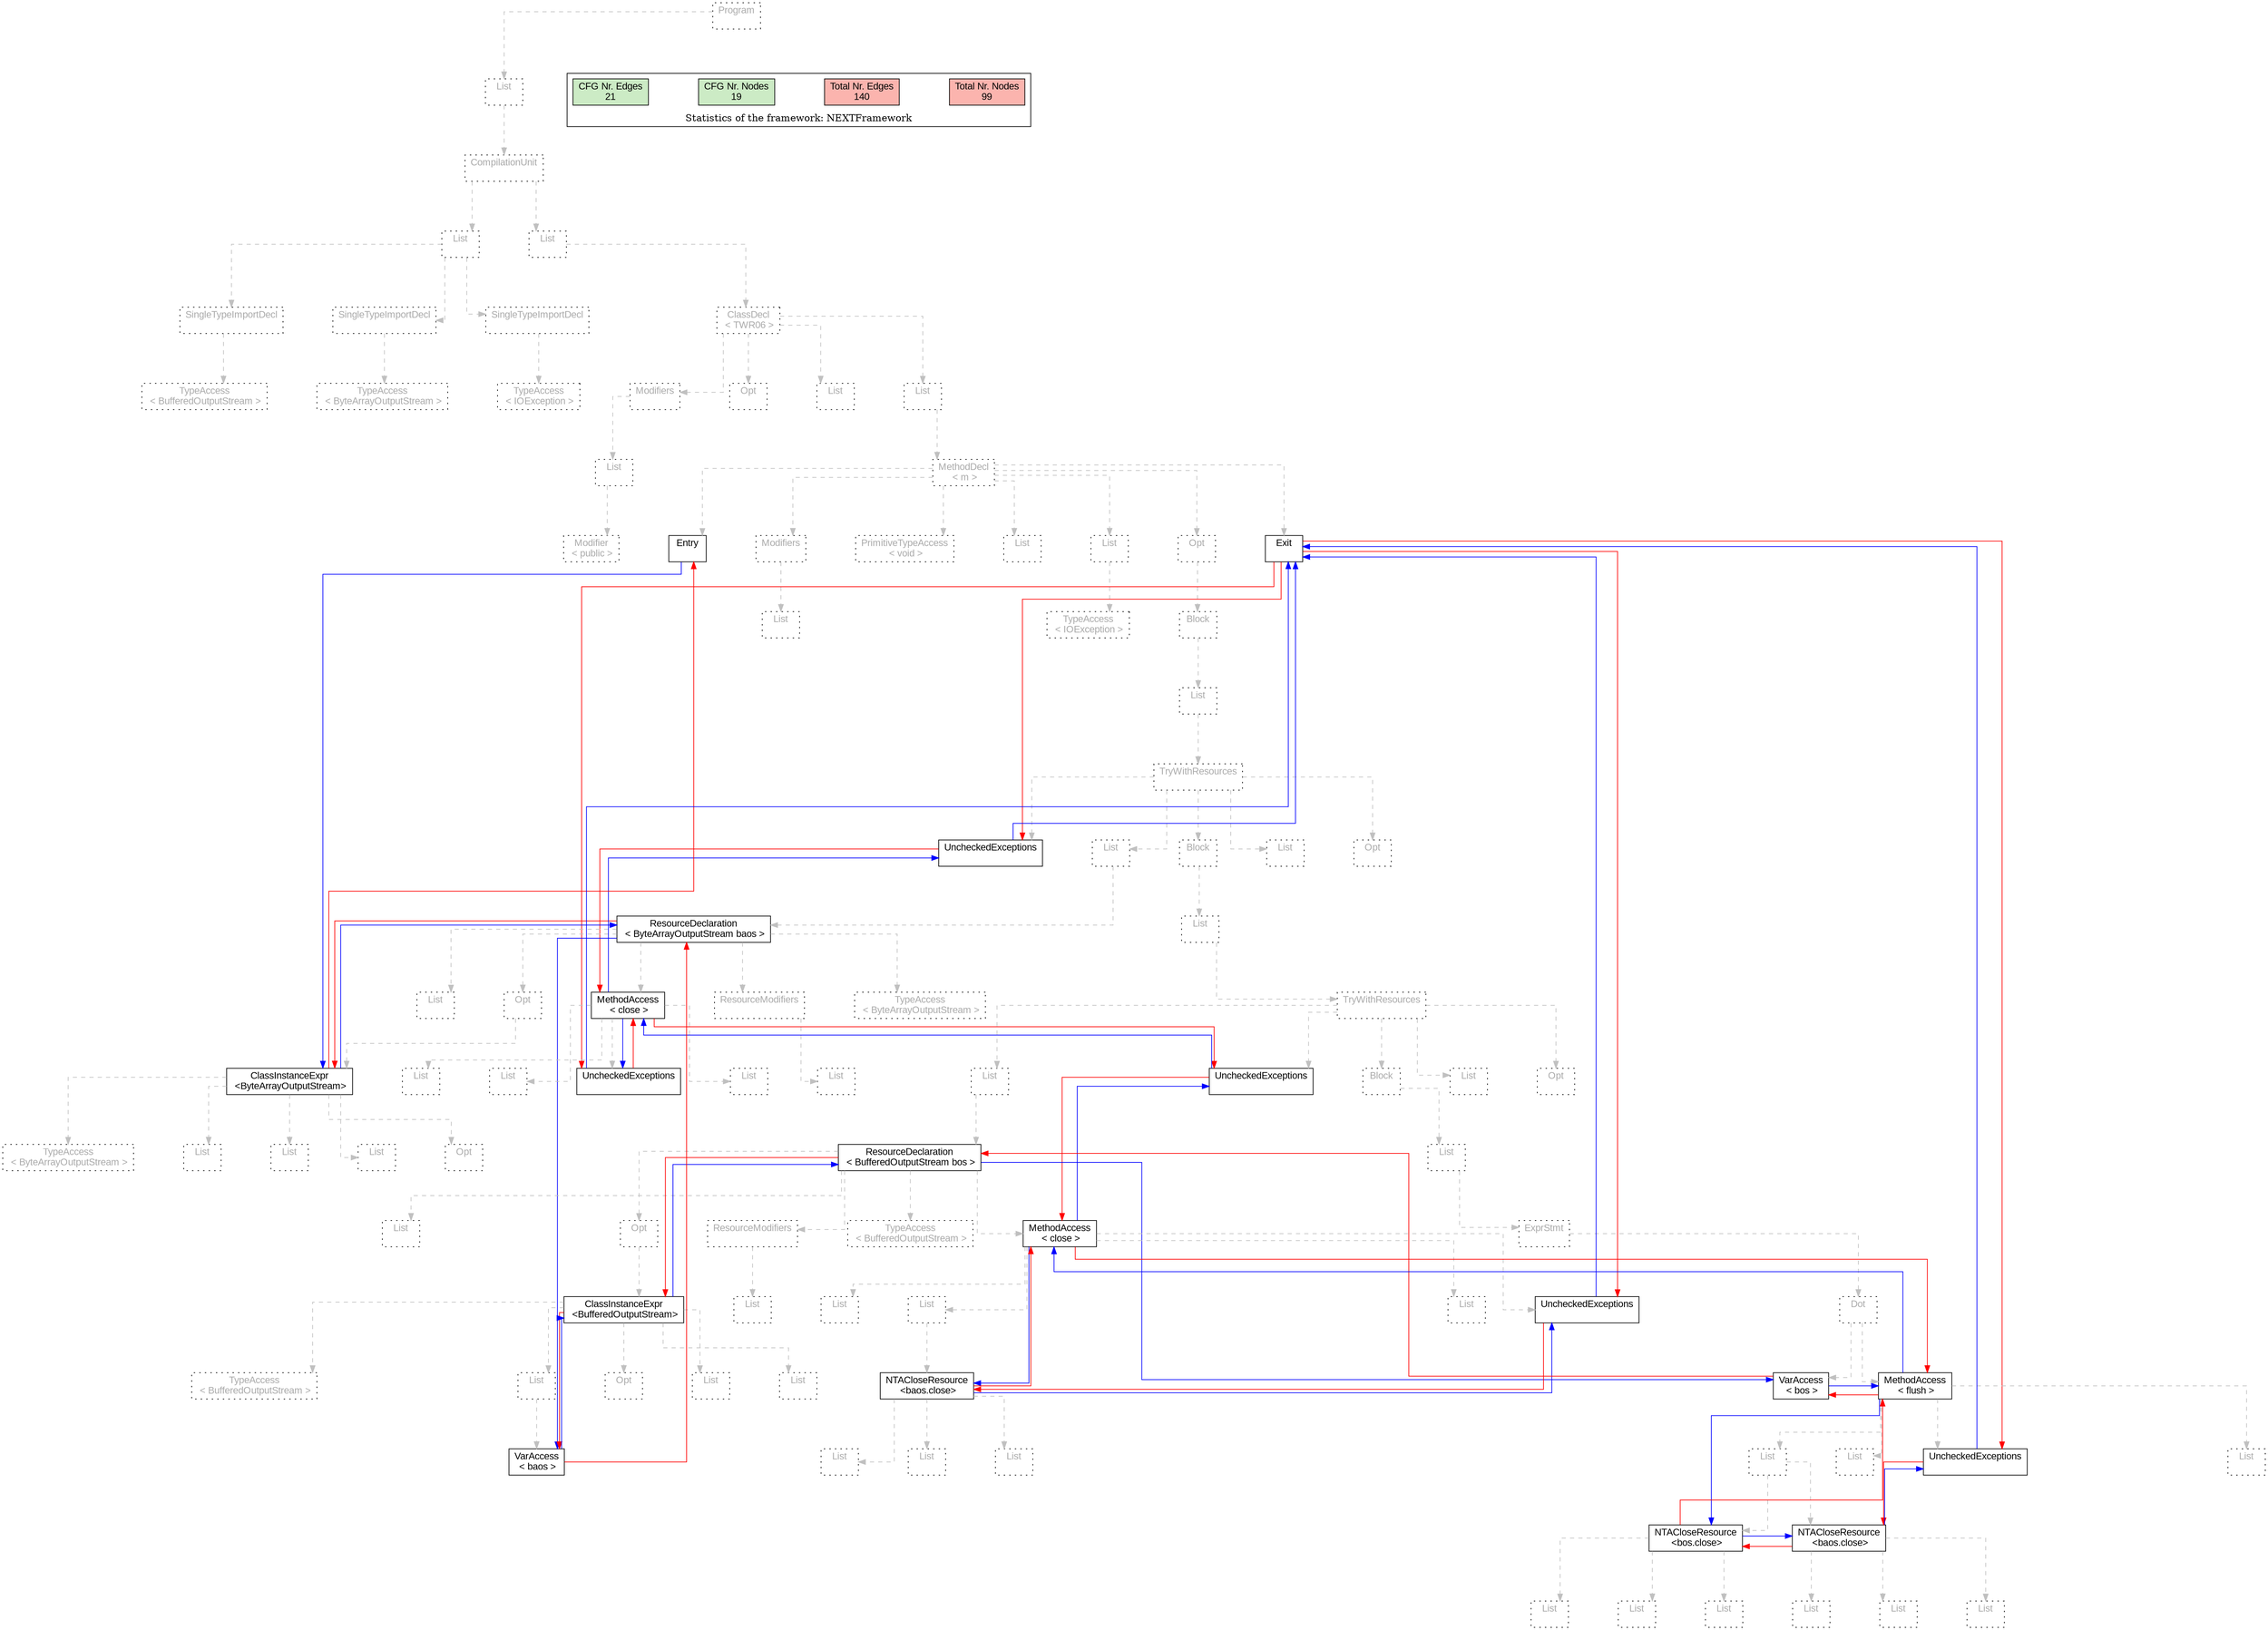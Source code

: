 digraph G {
graph [splines=ortho, nodesep="1", ranksep="1"]
node [shape=rect, fontname=Arial];
{ rank = same; "Program[0]"}
{ rank = same; "List[1]"}
{ rank = same; "CompilationUnit[2]"}
{ rank = same; "List[3]"; "List[10]"}
{ rank = same; "SingleTypeImportDecl[4]"; "SingleTypeImportDecl[6]"; "SingleTypeImportDecl[8]"; "ClassDecl[11]"}
{ rank = same; "TypeAccess[5]"; "TypeAccess[7]"; "TypeAccess[9]"; "Modifiers[12]"; "Opt[15]"; "List[16]"; "List[17]"}
{ rank = same; "List[13]"; "MethodDecl[18]"}
{ rank = same; "Modifier[14]"; "Entry[19]"; "Modifiers[20]"; "PrimitiveTypeAccess[22]"; "List[23]"; "List[24]"; "Opt[26]"; "Exit[27]"}
{ rank = same; "List[21]"; "TypeAccess[25]"; "Block[27]"}
{ rank = same; "List[28]"}
{ rank = same; "TryWithResources[29]"}
{ rank = same; "List[30]"; "Block[48]"; "List[95]"; "Opt[96]"; "UncheckedExceptions[97]"}
{ rank = same; "ResourceDeclaration[31]"; "List[49]"}
{ rank = same; "List[37]"; "Opt[38]"; "ResourceModifiers[45]"; "TypeAccess[47]"; "MethodAccess[32]"; "TryWithResources[50]"}
{ rank = same; "ClassInstanceExpr[39]"; "List[46]"; "List[34]"; "List[35]"; "List[36]"; "UncheckedExceptions[33]"; "List[51]"; "Block[74]"; "List[92]"; "Opt[93]"; "UncheckedExceptions[94]"}
{ rank = same; "TypeAccess[40]"; "List[41]"; "Opt[42]"; "List[43]"; "List[44]"; "ResourceDeclaration[52]"; "List[75]"}
{ rank = same; "List[62]"; "Opt[63]"; "ResourceModifiers[71]"; "TypeAccess[73]"; "MethodAccess[53]"; "ExprStmt[76]"}
{ rank = same; "ClassInstanceExpr[64]"; "List[72]"; "List[55]"; "List[56]"; "List[61]"; "UncheckedExceptions[54]"; "Dot[77]"}
{ rank = same; "TypeAccess[65]"; "List[66]"; "Opt[68]"; "List[69]"; "List[70]"; "NTACloseResource[57]"; "VarAccess[78]"; "MethodAccess[79]"}
{ rank = same; "VarAccess[67]"; "List[58]"; "List[59]"; "List[60]"; "List[81]"; "List[82]"; "List[91]"; "UncheckedExceptions[80]"}
{ rank = same; "NTACloseResource[83]"; "NTACloseResource[87]"}
{ rank = same; "List[84]"; "List[85]"; "List[86]"; "List[88]"; "List[89]"; "List[90]"}
"Program[0]" [label="Program\n ", style= dotted   fillcolor="#eeeeee" fontcolor="#aaaaaa"  ]
"List[1]" [label="List\n ", style= dotted   fillcolor="#eeeeee" fontcolor="#aaaaaa"  ]
"CompilationUnit[2]" [label="CompilationUnit\n ", style= dotted   fillcolor="#eeeeee" fontcolor="#aaaaaa"  ]
"List[3]" [label="List\n ", style= dotted   fillcolor="#eeeeee" fontcolor="#aaaaaa"  ]
"SingleTypeImportDecl[4]" [label="SingleTypeImportDecl\n ", style= dotted   fillcolor="#eeeeee" fontcolor="#aaaaaa"  ]
"TypeAccess[5]" [label="TypeAccess\n < BufferedOutputStream >", style= dotted   fillcolor="#eeeeee" fontcolor="#aaaaaa"  ]
"SingleTypeImportDecl[6]" [label="SingleTypeImportDecl\n ", style= dotted   fillcolor="#eeeeee" fontcolor="#aaaaaa"  ]
"TypeAccess[7]" [label="TypeAccess\n < ByteArrayOutputStream >", style= dotted   fillcolor="#eeeeee" fontcolor="#aaaaaa"  ]
"SingleTypeImportDecl[8]" [label="SingleTypeImportDecl\n ", style= dotted   fillcolor="#eeeeee" fontcolor="#aaaaaa"  ]
"TypeAccess[9]" [label="TypeAccess\n < IOException >", style= dotted   fillcolor="#eeeeee" fontcolor="#aaaaaa"  ]
"List[10]" [label="List\n ", style= dotted   fillcolor="#eeeeee" fontcolor="#aaaaaa"  ]
"ClassDecl[11]" [label="ClassDecl\n < TWR06 >", style= dotted   fillcolor="#eeeeee" fontcolor="#aaaaaa"  ]
"Modifiers[12]" [label="Modifiers\n ", style= dotted   fillcolor="#eeeeee" fontcolor="#aaaaaa"  ]
"List[13]" [label="List\n ", style= dotted   fillcolor="#eeeeee" fontcolor="#aaaaaa"  ]
"Modifier[14]" [label="Modifier\n < public >", style= dotted   fillcolor="#eeeeee" fontcolor="#aaaaaa"  ]
"Opt[15]" [label="Opt\n ", style= dotted   fillcolor="#eeeeee" fontcolor="#aaaaaa"  ]
"List[16]" [label="List\n ", style= dotted   fillcolor="#eeeeee" fontcolor="#aaaaaa"  ]
"List[17]" [label="List\n ", style= dotted   fillcolor="#eeeeee" fontcolor="#aaaaaa"  ]
"MethodDecl[18]" [label="MethodDecl\n < m >", style= dotted   fillcolor="#eeeeee" fontcolor="#aaaaaa"  ]
"Entry[19]" [label="Entry\n ", fillcolor=white   style=filled  ]
"Modifiers[20]" [label="Modifiers\n ", style= dotted   fillcolor="#eeeeee" fontcolor="#aaaaaa"  ]
"List[21]" [label="List\n ", style= dotted   fillcolor="#eeeeee" fontcolor="#aaaaaa"  ]
"PrimitiveTypeAccess[22]" [label="PrimitiveTypeAccess\n < void >", style= dotted   fillcolor="#eeeeee" fontcolor="#aaaaaa"  ]
"List[23]" [label="List\n ", style= dotted   fillcolor="#eeeeee" fontcolor="#aaaaaa"  ]
"List[24]" [label="List\n ", style= dotted   fillcolor="#eeeeee" fontcolor="#aaaaaa"  ]
"TypeAccess[25]" [label="TypeAccess\n < IOException >", style= dotted   fillcolor="#eeeeee" fontcolor="#aaaaaa"  ]
"Opt[26]" [label="Opt\n ", style= dotted   fillcolor="#eeeeee" fontcolor="#aaaaaa"  ]
"Block[27]" [label="Block\n ", style= dotted   fillcolor="#eeeeee" fontcolor="#aaaaaa"  ]
"List[28]" [label="List\n ", style= dotted   fillcolor="#eeeeee" fontcolor="#aaaaaa"  ]
"TryWithResources[29]" [label="TryWithResources\n ", style= dotted   fillcolor="#eeeeee" fontcolor="#aaaaaa"  ]
"List[30]" [label="List\n ", style= dotted   fillcolor="#eeeeee" fontcolor="#aaaaaa"  ]
"ResourceDeclaration[31]" [label="ResourceDeclaration\n < ByteArrayOutputStream baos >", fillcolor=white   style=filled  ]
"List[37]" [label="List\n ", style= dotted   fillcolor="#eeeeee" fontcolor="#aaaaaa"  ]
"Opt[38]" [label="Opt\n ", style= dotted   fillcolor="#eeeeee" fontcolor="#aaaaaa"  ]
"ClassInstanceExpr[39]" [label="ClassInstanceExpr\n <ByteArrayOutputStream>", fillcolor=white   style=filled  ]
"TypeAccess[40]" [label="TypeAccess\n < ByteArrayOutputStream >", style= dotted   fillcolor="#eeeeee" fontcolor="#aaaaaa"  ]
"List[41]" [label="List\n ", style= dotted   fillcolor="#eeeeee" fontcolor="#aaaaaa"  ]
"Opt[42]" [label="Opt\n ", style= dotted   fillcolor="#eeeeee" fontcolor="#aaaaaa"  ]
"List[43]" [label="List\n ", style= dotted   fillcolor="#eeeeee" fontcolor="#aaaaaa"  ]
"List[44]" [label="List\n ", style= dotted   fillcolor="#eeeeee" fontcolor="#aaaaaa"  ]
"ResourceModifiers[45]" [label="ResourceModifiers\n ", style= dotted   fillcolor="#eeeeee" fontcolor="#aaaaaa"  ]
"List[46]" [label="List\n ", style= dotted   fillcolor="#eeeeee" fontcolor="#aaaaaa"  ]
"TypeAccess[47]" [label="TypeAccess\n < ByteArrayOutputStream >", style= dotted   fillcolor="#eeeeee" fontcolor="#aaaaaa"  ]
"MethodAccess[32]" [label="MethodAccess\n < close >", fillcolor=white   style=filled  ]
"List[34]" [label="List\n ", style= dotted   fillcolor="#eeeeee" fontcolor="#aaaaaa"  ]
"List[35]" [label="List\n ", style= dotted   fillcolor="#eeeeee" fontcolor="#aaaaaa"  ]
"List[36]" [label="List\n ", style= dotted   fillcolor="#eeeeee" fontcolor="#aaaaaa"  ]
"UncheckedExceptions[33]" [label="UncheckedExceptions\n ", fillcolor=white   style=filled  ]
"Block[48]" [label="Block\n ", style= dotted   fillcolor="#eeeeee" fontcolor="#aaaaaa"  ]
"List[49]" [label="List\n ", style= dotted   fillcolor="#eeeeee" fontcolor="#aaaaaa"  ]
"TryWithResources[50]" [label="TryWithResources\n ", style= dotted   fillcolor="#eeeeee" fontcolor="#aaaaaa"  ]
"List[51]" [label="List\n ", style= dotted   fillcolor="#eeeeee" fontcolor="#aaaaaa"  ]
"ResourceDeclaration[52]" [label="ResourceDeclaration\n < BufferedOutputStream bos >", fillcolor=white   style=filled  ]
"List[62]" [label="List\n ", style= dotted   fillcolor="#eeeeee" fontcolor="#aaaaaa"  ]
"Opt[63]" [label="Opt\n ", style= dotted   fillcolor="#eeeeee" fontcolor="#aaaaaa"  ]
"ClassInstanceExpr[64]" [label="ClassInstanceExpr\n <BufferedOutputStream>", fillcolor=white   style=filled  ]
"TypeAccess[65]" [label="TypeAccess\n < BufferedOutputStream >", style= dotted   fillcolor="#eeeeee" fontcolor="#aaaaaa"  ]
"List[66]" [label="List\n ", style= dotted   fillcolor="#eeeeee" fontcolor="#aaaaaa"  ]
"VarAccess[67]" [label="VarAccess\n < baos >", fillcolor=white   style=filled  ]
"Opt[68]" [label="Opt\n ", style= dotted   fillcolor="#eeeeee" fontcolor="#aaaaaa"  ]
"List[69]" [label="List\n ", style= dotted   fillcolor="#eeeeee" fontcolor="#aaaaaa"  ]
"List[70]" [label="List\n ", style= dotted   fillcolor="#eeeeee" fontcolor="#aaaaaa"  ]
"ResourceModifiers[71]" [label="ResourceModifiers\n ", style= dotted   fillcolor="#eeeeee" fontcolor="#aaaaaa"  ]
"List[72]" [label="List\n ", style= dotted   fillcolor="#eeeeee" fontcolor="#aaaaaa"  ]
"TypeAccess[73]" [label="TypeAccess\n < BufferedOutputStream >", style= dotted   fillcolor="#eeeeee" fontcolor="#aaaaaa"  ]
"MethodAccess[53]" [label="MethodAccess\n < close >", fillcolor=white   style=filled  ]
"List[55]" [label="List\n ", style= dotted   fillcolor="#eeeeee" fontcolor="#aaaaaa"  ]
"List[56]" [label="List\n ", style= dotted   fillcolor="#eeeeee" fontcolor="#aaaaaa"  ]
"NTACloseResource[57]" [label="NTACloseResource\n <baos.close>", fillcolor=white   style=filled  ]
"List[58]" [label="List\n ", style= dotted   fillcolor="#eeeeee" fontcolor="#aaaaaa"  ]
"List[59]" [label="List\n ", style= dotted   fillcolor="#eeeeee" fontcolor="#aaaaaa"  ]
"List[60]" [label="List\n ", style= dotted   fillcolor="#eeeeee" fontcolor="#aaaaaa"  ]
"List[61]" [label="List\n ", style= dotted   fillcolor="#eeeeee" fontcolor="#aaaaaa"  ]
"UncheckedExceptions[54]" [label="UncheckedExceptions\n ", fillcolor=white   style=filled  ]
"Block[74]" [label="Block\n ", style= dotted   fillcolor="#eeeeee" fontcolor="#aaaaaa"  ]
"List[75]" [label="List\n ", style= dotted   fillcolor="#eeeeee" fontcolor="#aaaaaa"  ]
"ExprStmt[76]" [label="ExprStmt\n ", style= dotted   fillcolor="#eeeeee" fontcolor="#aaaaaa"  ]
"Dot[77]" [label="Dot\n ", style= dotted   fillcolor="#eeeeee" fontcolor="#aaaaaa"  ]
"VarAccess[78]" [label="VarAccess\n < bos >", fillcolor=white   style=filled  ]
"MethodAccess[79]" [label="MethodAccess\n < flush >", fillcolor=white   style=filled  ]
"List[81]" [label="List\n ", style= dotted   fillcolor="#eeeeee" fontcolor="#aaaaaa"  ]
"List[82]" [label="List\n ", style= dotted   fillcolor="#eeeeee" fontcolor="#aaaaaa"  ]
"NTACloseResource[83]" [label="NTACloseResource\n <bos.close>", fillcolor=white   style=filled  ]
"List[84]" [label="List\n ", style= dotted   fillcolor="#eeeeee" fontcolor="#aaaaaa"  ]
"List[85]" [label="List\n ", style= dotted   fillcolor="#eeeeee" fontcolor="#aaaaaa"  ]
"List[86]" [label="List\n ", style= dotted   fillcolor="#eeeeee" fontcolor="#aaaaaa"  ]
"NTACloseResource[87]" [label="NTACloseResource\n <baos.close>", fillcolor=white   style=filled  ]
"List[88]" [label="List\n ", style= dotted   fillcolor="#eeeeee" fontcolor="#aaaaaa"  ]
"List[89]" [label="List\n ", style= dotted   fillcolor="#eeeeee" fontcolor="#aaaaaa"  ]
"List[90]" [label="List\n ", style= dotted   fillcolor="#eeeeee" fontcolor="#aaaaaa"  ]
"List[91]" [label="List\n ", style= dotted   fillcolor="#eeeeee" fontcolor="#aaaaaa"  ]
"UncheckedExceptions[80]" [label="UncheckedExceptions\n ", fillcolor=white   style=filled  ]
"List[92]" [label="List\n ", style= dotted   fillcolor="#eeeeee" fontcolor="#aaaaaa"  ]
"Opt[93]" [label="Opt\n ", style= dotted   fillcolor="#eeeeee" fontcolor="#aaaaaa"  ]
"UncheckedExceptions[94]" [label="UncheckedExceptions\n ", fillcolor=white   style=filled  ]
"List[95]" [label="List\n ", style= dotted   fillcolor="#eeeeee" fontcolor="#aaaaaa"  ]
"Opt[96]" [label="Opt\n ", style= dotted   fillcolor="#eeeeee" fontcolor="#aaaaaa"  ]
"UncheckedExceptions[97]" [label="UncheckedExceptions\n ", fillcolor=white   style=filled  ]
"Exit[27]" [label="Exit\n ", fillcolor=white   style=filled  ]
"SingleTypeImportDecl[4]" -> "TypeAccess[5]" [style=dashed, color=gray]
"List[3]" -> "SingleTypeImportDecl[4]" [style=dashed, color=gray]
"SingleTypeImportDecl[6]" -> "TypeAccess[7]" [style=dashed, color=gray]
"List[3]" -> "SingleTypeImportDecl[6]" [style=dashed, color=gray]
"SingleTypeImportDecl[8]" -> "TypeAccess[9]" [style=dashed, color=gray]
"List[3]" -> "SingleTypeImportDecl[8]" [style=dashed, color=gray]
"CompilationUnit[2]" -> "List[3]" [style=dashed, color=gray]
"List[13]" -> "Modifier[14]" [style=dashed, color=gray]
"Modifiers[12]" -> "List[13]" [style=dashed, color=gray]
"ClassDecl[11]" -> "Modifiers[12]" [style=dashed, color=gray]
"ClassDecl[11]" -> "Opt[15]" [style=dashed, color=gray]
"ClassDecl[11]" -> "List[16]" [style=dashed, color=gray]
"MethodDecl[18]" -> "Entry[19]" [style=dashed, color=gray]
"Modifiers[20]" -> "List[21]" [style=dashed, color=gray]
"MethodDecl[18]" -> "Modifiers[20]" [style=dashed, color=gray]
"MethodDecl[18]" -> "PrimitiveTypeAccess[22]" [style=dashed, color=gray]
"MethodDecl[18]" -> "List[23]" [style=dashed, color=gray]
"List[24]" -> "TypeAccess[25]" [style=dashed, color=gray]
"MethodDecl[18]" -> "List[24]" [style=dashed, color=gray]
"ResourceDeclaration[31]" -> "List[37]" [style=dashed, color=gray]
"ClassInstanceExpr[39]" -> "TypeAccess[40]" [style=dashed, color=gray]
"ClassInstanceExpr[39]" -> "List[41]" [style=dashed, color=gray]
"ClassInstanceExpr[39]" -> "Opt[42]" [style=dashed, color=gray]
"ClassInstanceExpr[39]" -> "List[43]" [style=dashed, color=gray]
"ClassInstanceExpr[39]" -> "List[44]" [style=dashed, color=gray]
"Opt[38]" -> "ClassInstanceExpr[39]" [style=dashed, color=gray]
"ResourceDeclaration[31]" -> "Opt[38]" [style=dashed, color=gray]
"ResourceModifiers[45]" -> "List[46]" [style=dashed, color=gray]
"ResourceDeclaration[31]" -> "ResourceModifiers[45]" [style=dashed, color=gray]
"ResourceDeclaration[31]" -> "TypeAccess[47]" [style=dashed, color=gray]
"MethodAccess[32]" -> "List[34]" [style=dashed, color=gray]
"MethodAccess[32]" -> "List[35]" [style=dashed, color=gray]
"MethodAccess[32]" -> "List[36]" [style=dashed, color=gray]
"MethodAccess[32]" -> "UncheckedExceptions[33]" [style=dashed, color=gray]
"ResourceDeclaration[31]" -> "MethodAccess[32]" [style=dashed, color=gray]
"List[30]" -> "ResourceDeclaration[31]" [style=dashed, color=gray]
"TryWithResources[29]" -> "List[30]" [style=dashed, color=gray]
"ResourceDeclaration[52]" -> "List[62]" [style=dashed, color=gray]
"ClassInstanceExpr[64]" -> "TypeAccess[65]" [style=dashed, color=gray]
"List[66]" -> "VarAccess[67]" [style=dashed, color=gray]
"ClassInstanceExpr[64]" -> "List[66]" [style=dashed, color=gray]
"ClassInstanceExpr[64]" -> "Opt[68]" [style=dashed, color=gray]
"ClassInstanceExpr[64]" -> "List[69]" [style=dashed, color=gray]
"ClassInstanceExpr[64]" -> "List[70]" [style=dashed, color=gray]
"Opt[63]" -> "ClassInstanceExpr[64]" [style=dashed, color=gray]
"ResourceDeclaration[52]" -> "Opt[63]" [style=dashed, color=gray]
"ResourceModifiers[71]" -> "List[72]" [style=dashed, color=gray]
"ResourceDeclaration[52]" -> "ResourceModifiers[71]" [style=dashed, color=gray]
"ResourceDeclaration[52]" -> "TypeAccess[73]" [style=dashed, color=gray]
"MethodAccess[53]" -> "List[55]" [style=dashed, color=gray]
"NTACloseResource[57]" -> "List[58]" [style=dashed, color=gray]
"NTACloseResource[57]" -> "List[59]" [style=dashed, color=gray]
"NTACloseResource[57]" -> "List[60]" [style=dashed, color=gray]
"List[56]" -> "NTACloseResource[57]" [style=dashed, color=gray]
"MethodAccess[53]" -> "List[56]" [style=dashed, color=gray]
"MethodAccess[53]" -> "List[61]" [style=dashed, color=gray]
"MethodAccess[53]" -> "UncheckedExceptions[54]" [style=dashed, color=gray]
"ResourceDeclaration[52]" -> "MethodAccess[53]" [style=dashed, color=gray]
"List[51]" -> "ResourceDeclaration[52]" [style=dashed, color=gray]
"TryWithResources[50]" -> "List[51]" [style=dashed, color=gray]
"Dot[77]" -> "VarAccess[78]" [style=dashed, color=gray]
"MethodAccess[79]" -> "List[81]" [style=dashed, color=gray]
"NTACloseResource[83]" -> "List[84]" [style=dashed, color=gray]
"NTACloseResource[83]" -> "List[85]" [style=dashed, color=gray]
"NTACloseResource[83]" -> "List[86]" [style=dashed, color=gray]
"List[82]" -> "NTACloseResource[83]" [style=dashed, color=gray]
"NTACloseResource[87]" -> "List[88]" [style=dashed, color=gray]
"NTACloseResource[87]" -> "List[89]" [style=dashed, color=gray]
"NTACloseResource[87]" -> "List[90]" [style=dashed, color=gray]
"List[82]" -> "NTACloseResource[87]" [style=dashed, color=gray]
"MethodAccess[79]" -> "List[82]" [style=dashed, color=gray]
"MethodAccess[79]" -> "List[91]" [style=dashed, color=gray]
"MethodAccess[79]" -> "UncheckedExceptions[80]" [style=dashed, color=gray]
"Dot[77]" -> "MethodAccess[79]" [style=dashed, color=gray]
"ExprStmt[76]" -> "Dot[77]" [style=dashed, color=gray]
"List[75]" -> "ExprStmt[76]" [style=dashed, color=gray]
"Block[74]" -> "List[75]" [style=dashed, color=gray]
"TryWithResources[50]" -> "Block[74]" [style=dashed, color=gray]
"TryWithResources[50]" -> "List[92]" [style=dashed, color=gray]
"TryWithResources[50]" -> "Opt[93]" [style=dashed, color=gray]
"TryWithResources[50]" -> "UncheckedExceptions[94]" [style=dashed, color=gray]
"List[49]" -> "TryWithResources[50]" [style=dashed, color=gray]
"Block[48]" -> "List[49]" [style=dashed, color=gray]
"TryWithResources[29]" -> "Block[48]" [style=dashed, color=gray]
"TryWithResources[29]" -> "List[95]" [style=dashed, color=gray]
"TryWithResources[29]" -> "Opt[96]" [style=dashed, color=gray]
"TryWithResources[29]" -> "UncheckedExceptions[97]" [style=dashed, color=gray]
"List[28]" -> "TryWithResources[29]" [style=dashed, color=gray]
"Block[27]" -> "List[28]" [style=dashed, color=gray]
"Opt[26]" -> "Block[27]" [style=dashed, color=gray]
"MethodDecl[18]" -> "Opt[26]" [style=dashed, color=gray]
"MethodDecl[18]" -> "Exit[27]" [style=dashed, color=gray]
"List[17]" -> "MethodDecl[18]" [style=dashed, color=gray]
"ClassDecl[11]" -> "List[17]" [style=dashed, color=gray]
"List[10]" -> "ClassDecl[11]" [style=dashed, color=gray]
"CompilationUnit[2]" -> "List[10]" [style=dashed, color=gray]
"List[1]" -> "CompilationUnit[2]" [style=dashed, color=gray]
"Program[0]" -> "List[1]" [style=dashed, color=gray]
"Exit[27]" -> "UncheckedExceptions[97]" [color=red, constraint=false]
"Exit[27]" -> "UncheckedExceptions[33]" [color=red, constraint=false]
"Exit[27]" -> "UncheckedExceptions[54]" [color=red, constraint=false]
"Exit[27]" -> "UncheckedExceptions[80]" [color=red, constraint=false]
"UncheckedExceptions[97]" -> "Exit[27]" [color=blue, constraint=false, xlabel=" "] 
"UncheckedExceptions[97]" -> "MethodAccess[32]" [color=red, constraint=false]
"UncheckedExceptions[33]" -> "Exit[27]" [color=blue, constraint=false, xlabel=" "] 
"UncheckedExceptions[33]" -> "MethodAccess[32]" [color=red, constraint=false]
"MethodAccess[32]" -> "UncheckedExceptions[97]" [color=blue, constraint=false, xlabel=" "] 
"MethodAccess[32]" -> "UncheckedExceptions[33]" [color=blue, constraint=false, xlabel=" "] 
"MethodAccess[32]" -> "UncheckedExceptions[94]" [color=red, constraint=false]
"UncheckedExceptions[94]" -> "MethodAccess[32]" [color=blue, constraint=false, xlabel=" "] 
"UncheckedExceptions[94]" -> "MethodAccess[53]" [color=red, constraint=false]
"UncheckedExceptions[54]" -> "Exit[27]" [color=blue, constraint=false, xlabel=" "] 
"UncheckedExceptions[54]" -> "NTACloseResource[57]" [color=red, constraint=false]
"NTACloseResource[57]" -> "UncheckedExceptions[54]" [color=blue, constraint=false, xlabel=" "] 
"NTACloseResource[57]" -> "MethodAccess[53]" [color=red, constraint=false]
"MethodAccess[53]" -> "UncheckedExceptions[94]" [color=blue, constraint=false, xlabel=" "] 
"MethodAccess[53]" -> "NTACloseResource[57]" [color=blue, constraint=false, xlabel=" "] 
"MethodAccess[53]" -> "MethodAccess[79]" [color=red, constraint=false]
"UncheckedExceptions[80]" -> "Exit[27]" [color=blue, constraint=false, xlabel=" "] 
"UncheckedExceptions[80]" -> "NTACloseResource[87]" [color=red, constraint=false]
"NTACloseResource[87]" -> "UncheckedExceptions[80]" [color=blue, constraint=false, xlabel=" "] 
"NTACloseResource[87]" -> "NTACloseResource[83]" [color=red, constraint=false]
"NTACloseResource[83]" -> "NTACloseResource[87]" [color=blue, constraint=false, xlabel=" "] 
"NTACloseResource[83]" -> "MethodAccess[79]" [color=red, constraint=false]
"MethodAccess[79]" -> "MethodAccess[53]" [color=blue, constraint=false, xlabel=" "] 
"MethodAccess[79]" -> "NTACloseResource[83]" [color=blue, constraint=false, xlabel=" "] 
"MethodAccess[79]" -> "VarAccess[78]" [color=red, constraint=false]
"VarAccess[78]" -> "MethodAccess[79]" [color=blue, constraint=false, xlabel=" "] 
"VarAccess[78]" -> "ResourceDeclaration[52]" [color=red, constraint=false]
"ResourceDeclaration[52]" -> "VarAccess[78]" [color=blue, constraint=false, xlabel=" "] 
"ResourceDeclaration[52]" -> "ClassInstanceExpr[64]" [color=red, constraint=false]
"ClassInstanceExpr[64]" -> "ResourceDeclaration[52]" [color=blue, constraint=false, xlabel=" "] 
"ClassInstanceExpr[64]" -> "VarAccess[67]" [color=red, constraint=false]
"VarAccess[67]" -> "ClassInstanceExpr[64]" [color=blue, constraint=false, xlabel=" "] 
"VarAccess[67]" -> "ResourceDeclaration[31]" [color=red, constraint=false]
"ResourceDeclaration[31]" -> "VarAccess[67]" [color=blue, constraint=false, xlabel=" "] 
"ResourceDeclaration[31]" -> "ClassInstanceExpr[39]" [color=red, constraint=false]
"ClassInstanceExpr[39]" -> "ResourceDeclaration[31]" [color=blue, constraint=false, xlabel=" "] 
"ClassInstanceExpr[39]" -> "Entry[19]" [color=red, constraint=false]
"Entry[19]" -> "ClassInstanceExpr[39]" [color=blue, constraint=false, xlabel=" "] 
"List[3]" -> "List[10]" [style=invis]
"SingleTypeImportDecl[4]" -> "SingleTypeImportDecl[6]" -> "SingleTypeImportDecl[8]" [style=invis]
"Modifiers[12]" -> "Opt[15]" -> "List[16]" -> "List[17]" [style=invis]
"Entry[19]" -> "Modifiers[20]" -> "PrimitiveTypeAccess[22]" -> "List[23]" -> "List[24]" -> "Opt[26]" -> "Exit[27]" [style=invis]
"List[30]" -> "Block[48]" -> "List[95]" -> "Opt[96]" [style=invis]
"List[37]" -> "Opt[38]" -> "ResourceModifiers[45]" -> "TypeAccess[47]" [style=invis]
"TypeAccess[40]" -> "List[41]" -> "Opt[42]" [style=invis]
"List[51]" -> "Block[74]" -> "List[92]" -> "Opt[93]" [style=invis]
"List[62]" -> "Opt[63]" -> "ResourceModifiers[71]" -> "TypeAccess[73]" [style=invis]
"TypeAccess[65]" -> "List[66]" -> "Opt[68]" [style=invis]
"VarAccess[78]" -> "MethodAccess[79]" [style=invis]
"NTACloseResource[83]" -> "NTACloseResource[87]" [style=invis]

subgraph cluster_legend {
{node [style=filled, fillcolor=1, colorscheme="pastel13"]
Nodes [label="Total Nr. Nodes
99", fillcolor=1]
Edges [label="Total Nr. Edges
140", fillcolor=1]
NodesCFG [label="CFG Nr. Nodes
19", fillcolor=3]
EdgesCFG [label="CFG Nr. Edges
21", fillcolor=3]
Nodes-> "Program[0]" -> NodesCFG  [style="invis"]
Edges -> "Program[0]" ->EdgesCFG [style="invis"]}
label = "Statistics of the framework: NEXTFramework"
style="solid"
ranksep=0.05
nodesep=0.01
labelloc = b
len=2
}}